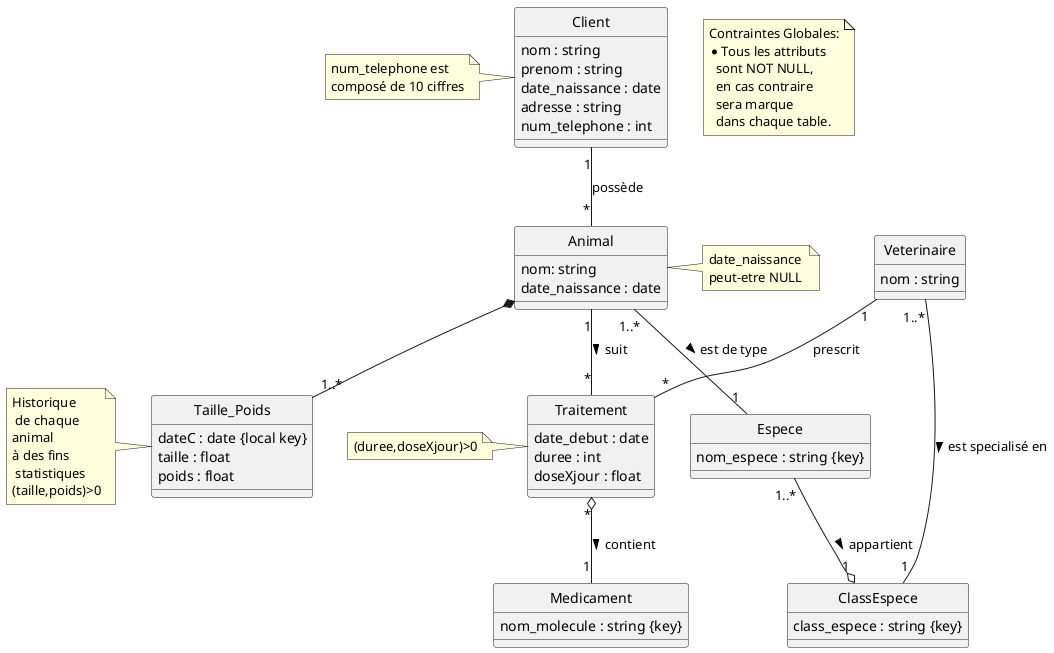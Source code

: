 @startuml

hide circle

note as Contraintes
    Contraintes Globales:
    *Tous les attributs
      sont NOT NULL,
      en cas contraire
      sera marque
      dans chaque table.
end note

class Client {
  nom : string
  prenom : string
  date_naissance : date
  adresse : string
  num_telephone : int
}
note left:num_telephone est\ncomposé de 10 ciffres

class Espece{
  nom_espece : string {key}
}

class Animal{
  nom: string
  date_naissance : date
}
note right: date_naissance \npeut-etre NULL

class Traitement{
  date_debut : date
  duree : int
  doseXjour : float
}
note left:(duree,doseXjour)>0

class ClassEspece{
  class_espece : string {key}
}


class Medicament{
  nom_molecule : string {key}
}

class Taille_Poids{
  dateC : date {local key}
  taille : float
  poids : float
}
note left: Historique\n de chaque \nanimal\nà des fins\n statistiques\n(taille,poids)>0

class Veterinaire{
    nom : string
}


Animal "1" -- "*" Traitement : suit >

Client "1" -- "*" Animal : possède

Animal *-- "1..*" Taille_Poids

Traitement "*" o-- "1" Medicament : contient >

Veterinaire "1..*" - "1" ClassEspece : est specialisé en >

Espece "1..*" --o "1" ClassEspece : appartient >

Animal "1..*" -- "1" Espece : est de type >

Veterinaire "1" -- "*" Traitement : prescrit

@enduml
